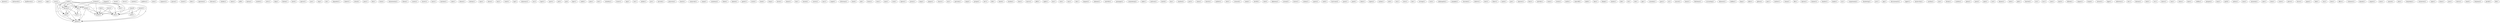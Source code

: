 digraph G {
  absolut [ label="absolut(1)" ];
  dartmouth [ label="dartmouth(1)" ];
  kaufbeuren [ label="kaufbeuren(1)" ];
  crew [ label="crew(1)" ];
  adg [ label="adg(1)" ];
  scott [ label="scott(2)" ];
  week [ label="week(3)" ];
  hp [ label="hp(3)" ];
  idacom [ label="idacom(3)" ];
  com [ label="com(2)" ];
  update [ label="update(1)" ];
  chappel [ label="chappel(1)" ];
  email [ label="email(1)" ];
  force [ label="force(1)" ];
  seattle [ label="seattle(1)" ];
  goddess [ label="goddess(1)" ];
  zeta [ label="zeta(1)" ];
  zupancic [ label="zupancic(1)" ];
  jayson [ label="jayson(1)" ];
  closet [ label="closet(1)" ];
  ellis [ label="ellis(1)" ];
  operation [ label="operation(1)" ];
  telecom [ label="telecom(1)" ];
  chubby [ label="chubby(1)" ];
  talon [ label="talon(1)" ];
  jeff [ label="jeff(3)" ];
  karma [ label="karma(1)" ];
  nesbitt [ label="nesbitt(1)" ];
  artic [ label="artic(1)" ];
  ship [ label="ship(1)" ];
  florida [ label="florida(1)" ];
  herd [ label="herd(1)" ];
  apricot [ label="apricot(1)" ];
  aye [ label="aye(1)" ];
  slap [ label="slap(1)" ];
  nh [ label="nh(1)" ];
  jimparker [ label="jimparker(1)" ];
  hubert [ label="hubert(1)" ];
  attack [ label="attack(1)" ];
  pens [ label="pens(1)" ];
  fish [ label="fish(1)" ];
  frack [ label="frack(1)" ];
  fermentation [ label="fermentation(1)" ];
  bloom [ label="bloom(1)" ];
  county [ label="county(1)" ];
  cluster [ label="cluster(1)" ];
  larry [ label="larry(1)" ];
  machine [ label="machine(1)" ];
  suke [ label="suke(1)" ];
  demon [ label="demon(1)" ];
  destiny [ label="destiny(1)" ];
  repo [ label="repo(1)" ];
  dozen [ label="dozen(1)" ];
  boy [ label="boy(1)" ];
  vomit [ label="vomit(1)" ];
  tap [ label="tap(2)" ];
  simmonac [ label="simmonac(1)" ];
  inc [ label="inc(2)" ];
  roger [ label="roger(1)" ];
  sport [ label="sport(1)" ];
  joel [ label="joel(1)" ];
  go [ label="go(4)" ];
  tiger [ label="tiger(1)" ];
  cafall [ label="cafall(1)" ];
  draft [ label="draft(2)" ];
  model [ label="model(1)" ];
  sent [ label="sent(1)" ];
  pine [ label="pine(1)" ];
  dave [ label="dave(2)" ];
  team [ label="team(9)" ];
  gold [ label="gold(1)" ];
  het [ label="het(1)" ];
  wembley [ label="wembley(1)" ];
  turner [ label="turner(1)" ];
  riga [ label="riga(1)" ];
  toe [ label="toe(1)" ];
  skriko [ label="skriko(1)" ];
  pts [ label="pts(1)" ];
  horvath [ label="horvath(1)" ];
  princeton [ label="princeton(1)" ];
  bunch [ label="bunch(1)" ];
  sunnyvale [ label="sunnyvale(1)" ];
  campi [ label="campi(1)" ];
  mombasa [ label="mombasa(1)" ];
  fluide [ label="fluide(1)" ];
  kokudo [ label="kokudo(1)" ];
  gaoler [ label="gaoler(1)" ];
  hockey [ label="hockey(4)" ];
  em [ label="em(1)" ];
  stuck [ label="stuck(1)" ];
  book [ label="book(1)" ];
  bob [ label="bob(2)" ];
  doug [ label="doug(1)" ];
  kovat [ label="kovat(1)" ];
  danno [ label="danno(1)" ];
  tim [ label="tim(1)" ];
  bozrah [ label="bozrah(1)" ];
  convex [ label="convex(1)" ];
  mac [ label="mac(1)" ];
  maple [ label="maple(1)" ];
  letterman [ label="letterman(1)" ];
  brad [ label="brad(1)" ];
  aik [ label="aik(1)" ];
  brenz [ label="brenz(1)" ];
  won [ label="won(1)" ];
  man [ label="man(1)" ];
  rock [ label="rock(1)" ];
  bjoern [ label="bjoern(1)" ];
  jersey [ label="jersey(1)" ];
  lamp [ label="lamp(1)" ];
  plague [ label="plague(1)" ];
  rinaco [ label="rinaco(1)" ];
  lau [ label="lau(1)" ];
  garryola [ label="garryola(1)" ];
  ninja [ label="ninja(2)" ];
  groupe [ label="groupe(1)" ];
  kev [ label="kev(1)" ];
  bill [ label="bill(1)" ];
  death [ label="death(2)" ];
  houdini [ label="houdini(1)" ];
  timo [ label="timo(1)" ];
  marco [ label="marco(1)" ];
  pftb [ label="pftb(1)" ];
  night [ label="night(1)" ];
  bar [ label="bar(1)" ];
  rule [ label="rule(1)" ];
  way [ label="way(1)" ];
  cdn [ label="cdn(1)" ];
  leaguen [ label="leaguen(1)" ];
  ext [ label="ext(1)" ];
  alabama [ label="alabama(1)" ];
  mudville [ label="mudville(1)" ];
  paranjape [ label="paranjape(1)" ];
  oranienburg [ label="oranienburg(1)" ];
  mike [ label="mike(1)" ];
  axelsson [ label="axelsson(1)" ];
  david [ label="david(2)" ];
  fan [ label="fan(1)" ];
  stanford [ label="stanford(1)" ];
  post [ label="post(1)" ];
  satan [ label="satan(1)" ];
  boutch [ label="boutch(1)" ];
  mailhot [ label="mailhot(1)" ];
  shot [ label="shot(1)" ];
  cormack [ label="cormack(1)" ];
  randy [ label="randy(1)" ];
  derrill [ label="derrill(1)" ];
  club [ label="club(3)" ];
  oklahoma [ label="oklahoma(1)" ];
  arsenal [ label="arsenal(1)" ];
  buster [ label="buster(1)" ];
  sydney [ label="sydney(1)" ];
  spawn [ label="spawn(1)" ];
  snell [ label="snell(1)" ];
  hurricane [ label="hurricane(2)" ];
  grant [ label="grant(1)" ];
  pond [ label="pond(1)" ];
  slime [ label="slime(1)" ];
  legion [ label="legion(2)" ];
  mckim [ label="mckim(1)" ];
  neil [ label="neil(1)" ];
  era [ label="era(1)" ];
  chris [ label="chris(1)" ];
  die [ label="die(1)" ];
  revenge [ label="revenge(1)" ];
  usenet [ label="usenet(2)" ];
  tech [ label="tech(1)" ];
  indianapolis [ label="indianapolis(1)" ];
  pumpkin [ label="pumpkin(1)" ];
  chocolate [ label="chocolate(1)" ];
  believe [ label="believe(1)" ];
  beer [ label="beer(1)" ];
  fisher [ label="fisher(1)" ];
  mark [ label="mark(1)" ];
  pat [ label="pat(1)" ];
  hamster [ label="hamster(1)" ];
  fleur [ label="fleur(1)" ];
  melville [ label="melville(1)" ];
  teem [ label="teem(1)" ];
  storm [ label="storm(2)" ];
  smith [ label="smith(1)" ];
  nimeroff [ label="nimeroff(1)" ];
  knife [ label="knife(1)" ];
  ikea [ label="ikea(1)" ];
  lehigh [ label="lehigh(1)" ];
  kuehn [ label="kuehn(1)" ];
  hill [ label="hill(1)" ];
  dr [ label="dr(2)" ];
  rob [ label="rob(1)" ];
  plp [ label="plp(1)" ];
  carumba [ label="carumba(1)" ];
  gary [ label="gary(1)" ];
  oz [ label="oz(1)" ];
  muscle [ label="muscle(1)" ];
  henry [ label="henry(1)" ];
  fleishman [ label="fleishman(1)" ];
  accounting [ label="accounting(1)" ];
  delaware [ label="delaware(1)" ];
  buffalo [ label="buffalo(1)" ];
  king [ label="king(1)" ];
  killer [ label="killer(1)" ];
  gibson [ label="gibson(1)" ];
  jam [ label="jam(1)" ];
  smithw [ label="smithw(1)" ];
  roman [ label="roman(1)" ];
  fife [ label="fife(1)" ];
  dayton [ label="dayton(1)" ];
  boomer [ label="boomer(1)" ];
  bomber [ label="bomber(1)" ];
  banko [ label="banko(1)" ];
  ny [ label="ny(1)" ];
  cougarmania [ label="cougarmania(1)" ];
  thundering [ label="thundering(1)" ];
  psv [ label="psv(1)" ];
  pig [ label="pig(1)" ];
  decruyenaere [ label="decruyenaere(1)" ];
  zipper [ label="zipper(1)" ];
  bachovchin [ label="bachovchin(1)" ];
  carolina [ label="carolina(1)" ];
  yan [ label="yan(1)" ];
  dream [ label="dream(1)" ];
  acadien [ label="acadien(1)" ];
  glenn [ label="glenn(1)" ];
  posn [ label="posn(2)" ];
  ojala [ label="ojala(1)" ];
  ice [ label="ice(5)" ];
  dinamo [ label="dinamo(1)" ];
  scott [ label="scott(2)" ];
  hoth [ label="hoth(1)" ];
  phil [ label="phil(1)" ];
  hearted [ label="hearted(1)" ];
  xtc [ label="xtc(1)" ];
  bsc [ label="bsc(1)" ];
  cash [ label="cash(1)" ];
  mark [ label="mark(1)" ];
  daryl [ label="daryl(1)" ];
  hillside [ label="hillside(1)" ];
  calgary [ label="calgary(1)" ];
  burgh [ label="burgh(1)" ];
  stewart [ label="stewart(1)" ];
  lippe [ label="lippe(1)" ];
  edelweiss [ label="edelweiss(1)" ];
  dec [ label="dec(1)" ];
  darman [ label="darman(1)" ];
  dont [ label="dont(1)" ];
  rec [ label="rec(1)" ];
  choice [ label="choice(1)" ];
  tom [ label="tom(1)" ];
  cobra [ label="cobra(1)" ];
  knee [ label="knee(1)" ];
  staffan [ label="staffan(1)" ];
  penguin [ label="penguin(1)" ];
  lana [ label="lana(1)" ];
  april [ label="april(3)" ];
  milton [ label="milton(1)" ];
  ryan [ label="ryan(1)" ];
  mountain [ label="mountain(1)" ];
  sale [ label="sale(1)" ];
  stein [ label="stein(1)" ];
  schot [ label="schot(1)" ];
  pierre [ label="pierre(1)" ];
  bruce [ label="bruce(1)" ];
  japan [ label="japan(1)" ];
  loke [ label="loke(1)" ];
  city [ label="city(1)" ];
  dree [ label="dree(1)" ];
  office [ label="office(1)" ];
  votenooct [ label="votenooct(1)" ];
  kanada [ label="kanada(1)" ];
  umpire [ label="umpire(1)" ];
  kuta [ label="kuta(1)" ];
  samuel [ label="samuel(1)" ];
  john [ label="john(1)" ];
  bemybaby [ label="bemybaby(1)" ];
  wormtown [ label="wormtown(1)" ];
  tapio [ label="tapio(1)" ];
  brian [ label="brian(1)" ];
  jose [ label="jose(1)" ];
  cherry [ label="cherry(1)" ];
  band [ label="band(1)" ];
  bergman [ label="bergman(2)" ];
  gerald [ label="gerald(1)" ];
  life [ label="life(1)" ];
  scott -> week [ label="1" ];
  scott -> hp [ label="2" ];
  scott -> idacom [ label="2" ];
  scott -> com [ label="2" ];
  scott -> update [ label="1" ];
  draft -> model [ label="1" ];
  draft -> hp [ label="1" ];
  draft -> idacom [ label="1" ];
  draft -> com [ label="1" ];
  draft -> sent [ label="1" ];
  draft -> update [ label="1" ];
  week -> model [ label="1" ];
  week -> sent [ label="1" ];
  week -> update [ label="1" ];
  dave -> model [ label="1" ];
  dave -> sent [ label="1" ];
  team -> model [ label="1" ];
  team -> gold [ label="1" ];
  team -> sent [ label="1" ];
  hockey -> em [ label="1" ];
  hockey -> model [ label="1" ];
  hockey -> hp [ label="1" ];
  hockey -> idacom [ label="1" ];
  hockey -> com [ label="1" ];
  hockey -> sent [ label="1" ];
  hockey -> update [ label="1" ];
  bob -> model [ label="1" ];
  bob -> sent [ label="1" ];
  hp -> update [ label="1" ];
  hp -> ext [ label="1" ];
  idacom -> com [ label="2" ];
  idacom -> update [ label="1" ];
  idacom -> ext [ label="1" ];
  com -> update [ label="1" ];
  usenet -> sent [ label="1" ];
  usenet -> update [ label="1" ];
}
